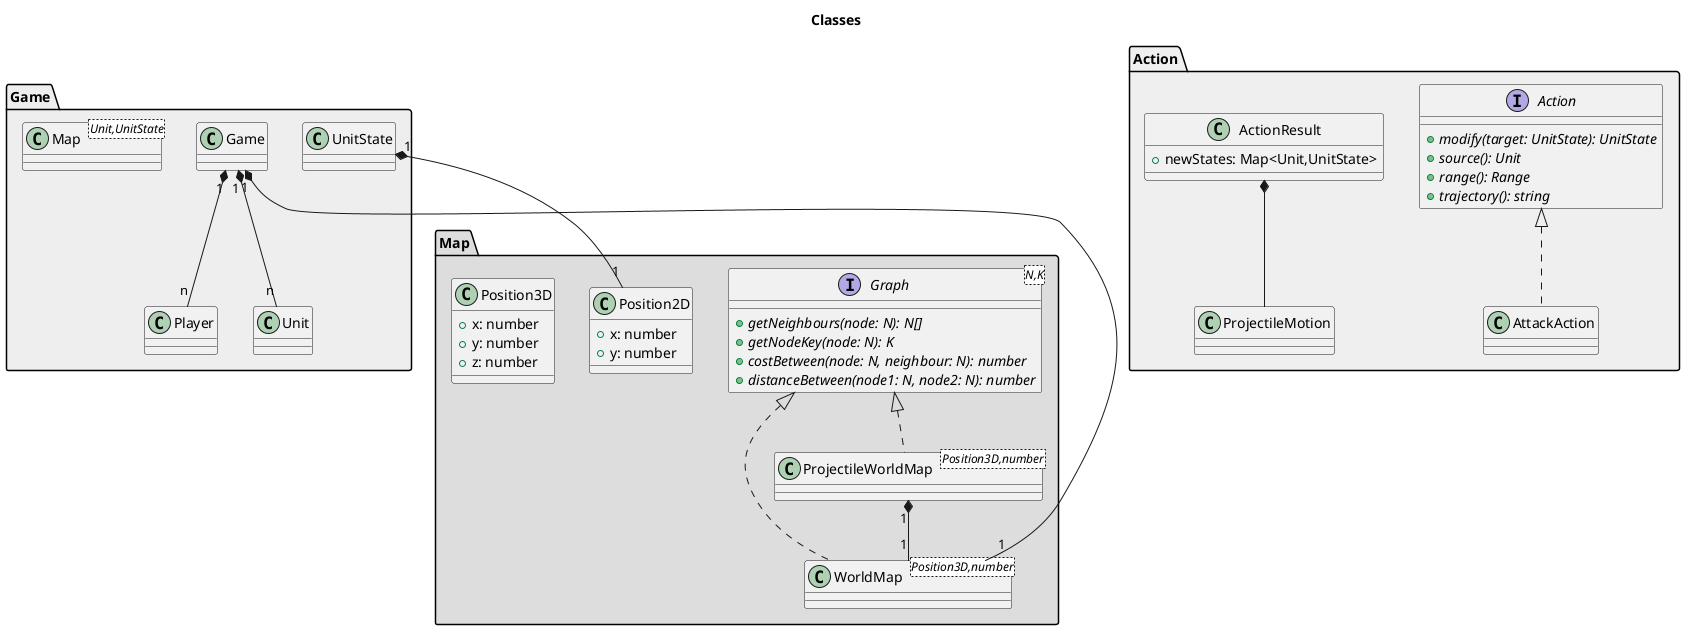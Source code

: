 @startuml

title Classes

package "Map" #DDDDDD {
	interface Graph<N,K> {
		{abstract} +getNeighbours(node: N): N[]
		{abstract} +getNodeKey(node: N): K
		{abstract} +costBetween(node: N, neighbour: N): number
		{abstract} +distanceBetween(node1: N, node2: N): number
	}

	class WorldMap<Position3D,number> implements Graph
	class ProjectileWorldMap<Position3D,number> implements Graph
	class Position2D {
		+x: number
		+y: number
	}
	class Position3D {
		+x: number
		+y: number
		+z: number
	}

	ProjectileWorldMap "1" *-- "1" WorldMap
}

package "Game" #EEEEEE {
	class Game {
	}
	class Player {
	}
	class Unit {
	}
	class UnitState {
	}
	class Map<Unit,UnitState>

	Game "1" *-- "n" Player
	Game "1" *-- "n" Unit
	Game "1" *-- "1" WorldMap
	UnitState "1" *-- "1" Position2D
}

package "Action" #EFEFEF {
	interface Action {
		{abstract} +modify(target: UnitState): UnitState
		{abstract} +source(): Unit
		{abstract} +range(): Range
		{abstract} +trajectory(): string
	}
	class AttackAction implements Action
	class ProjectileMotion
	class ActionResult {
		+newStates: Map<Unit,UnitState>
	}
	ActionResult *-- ProjectileMotion
}


@enduml